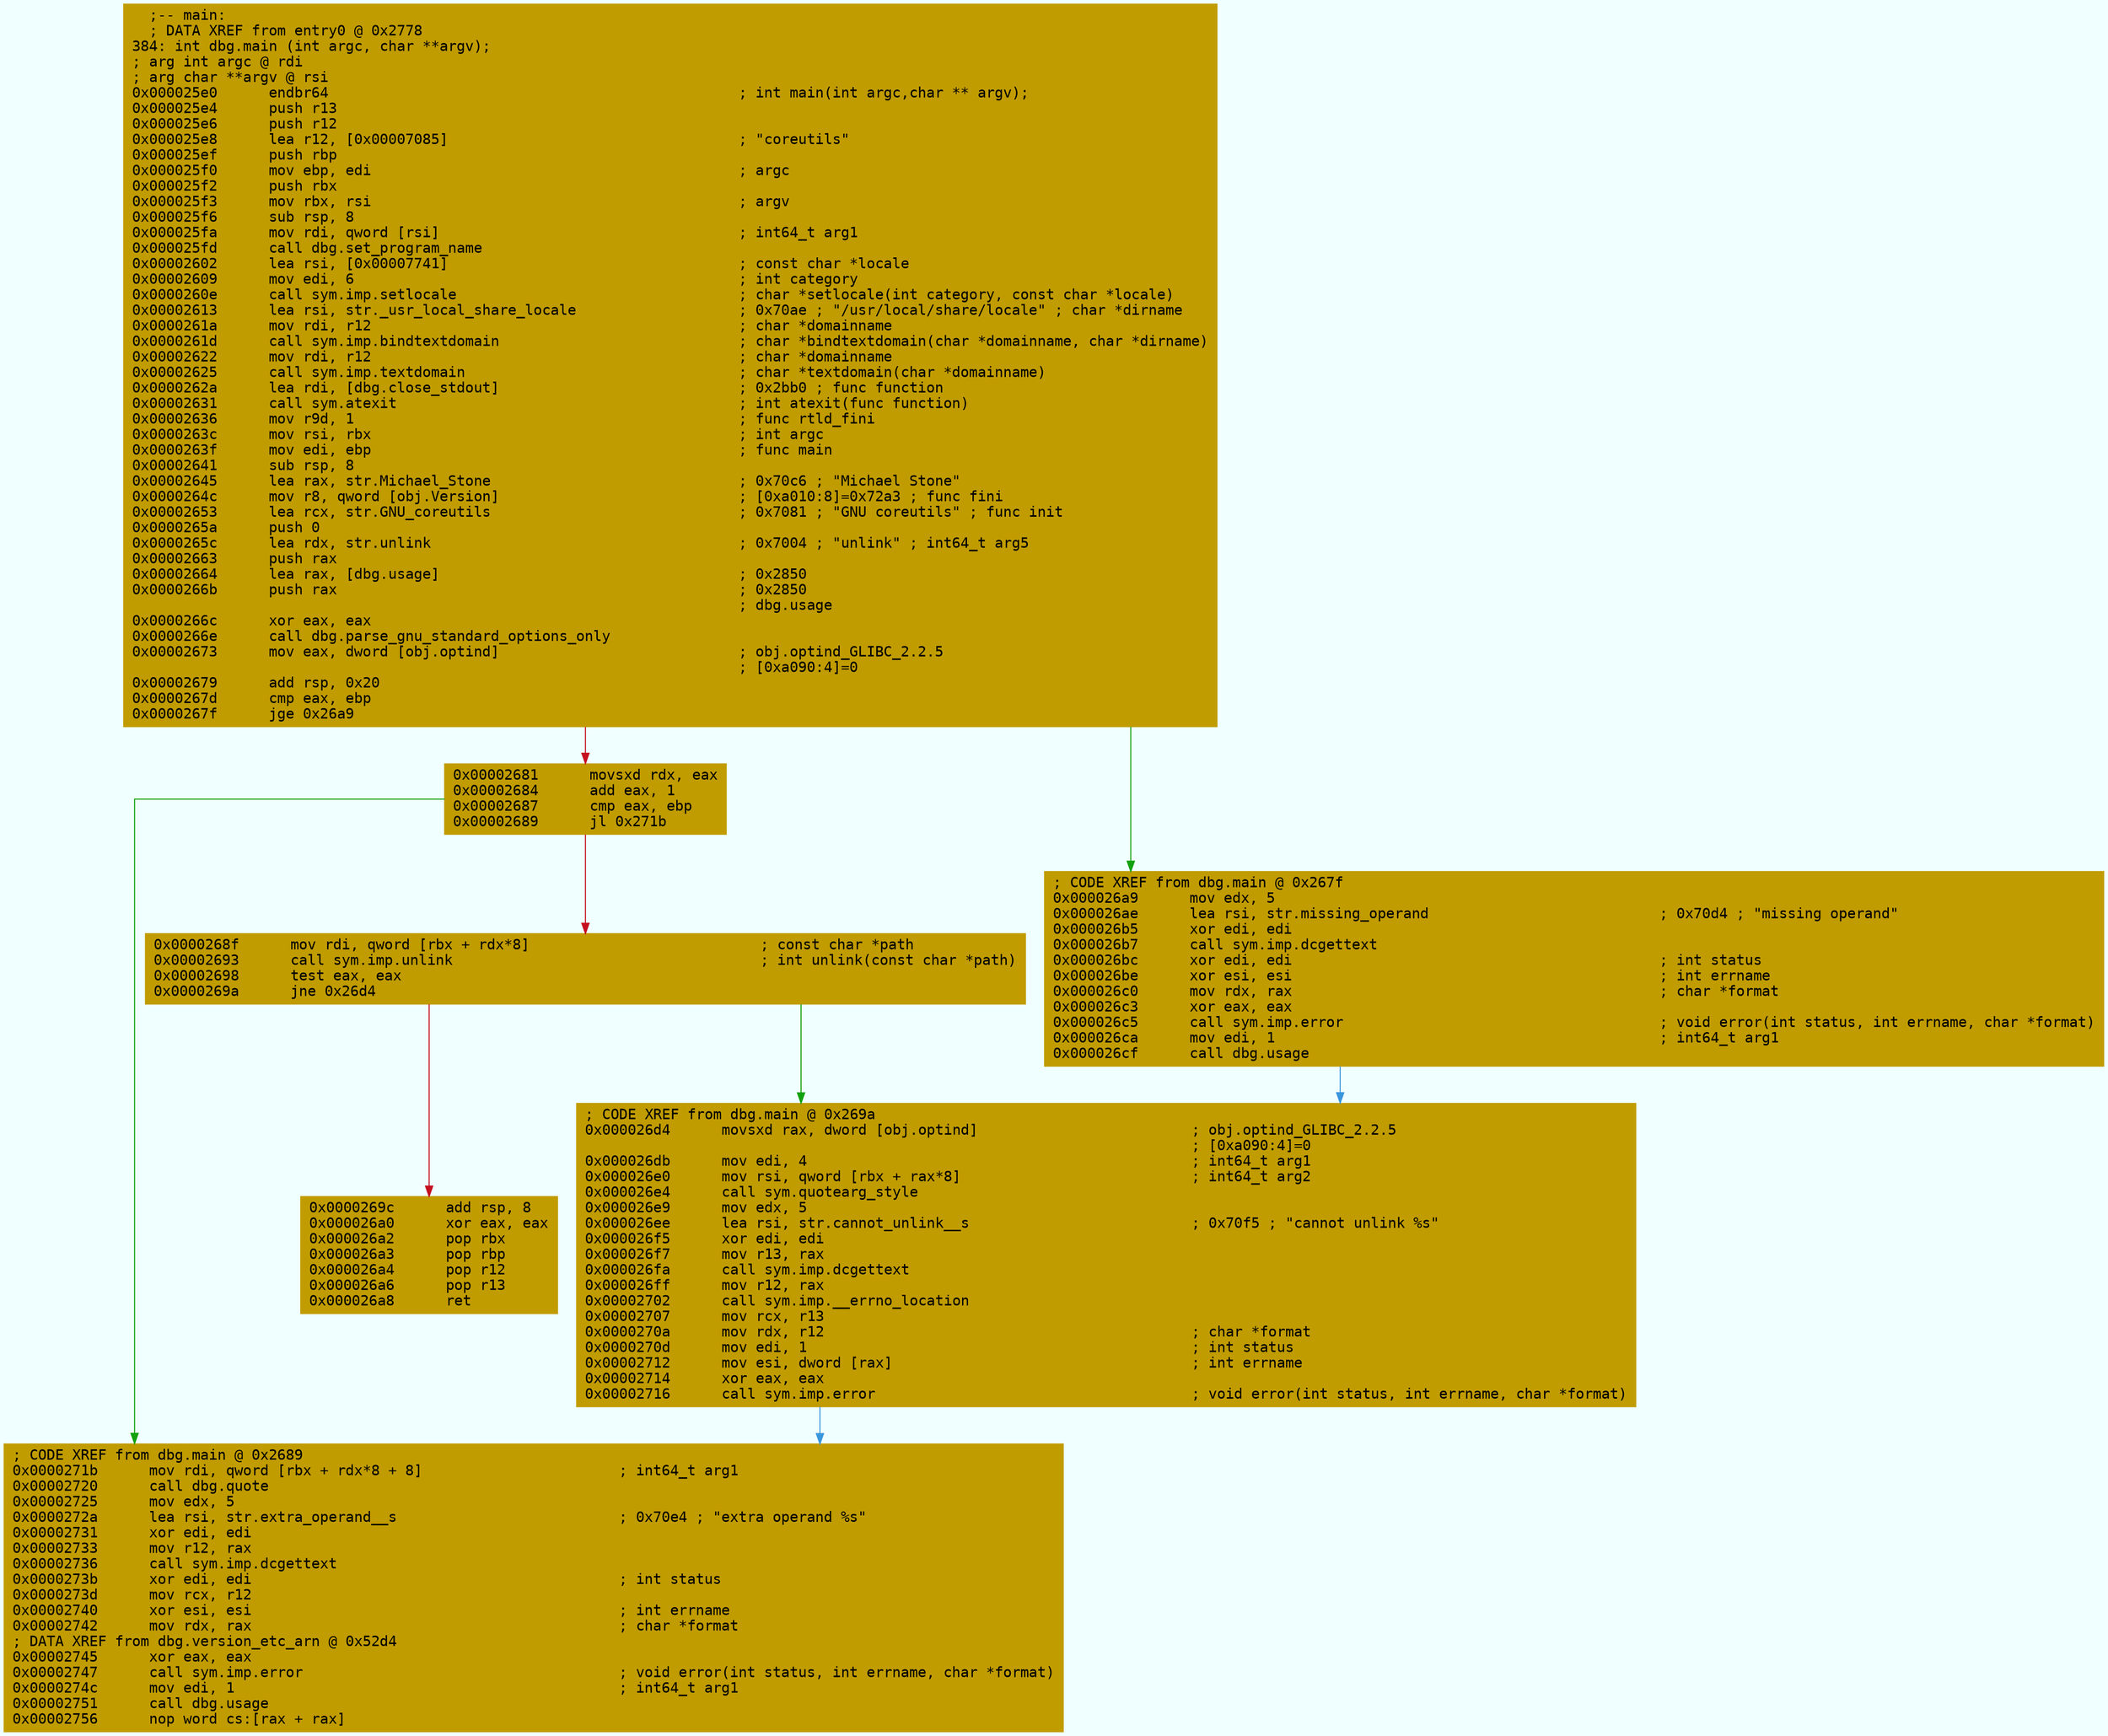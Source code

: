 digraph code {
	graph [bgcolor=azure fontsize=8 fontname="Courier" splines="ortho"];
	node [fillcolor=gray style=filled shape=box];
	edge [arrowhead="normal"];
	"0x000025e0" [URL="dbg.main/0x000025e0", fillcolor="#c19c00",color="#c19c00", fontname="Courier",label="  ;-- main:\l  ; DATA XREF from entry0 @ 0x2778\l384: int dbg.main (int argc, char **argv);\l; arg int argc @ rdi\l; arg char **argv @ rsi\l0x000025e0      endbr64                                                ; int main(int argc,char ** argv);\l0x000025e4      push r13\l0x000025e6      push r12\l0x000025e8      lea r12, [0x00007085]                                  ; \"coreutils\"\l0x000025ef      push rbp\l0x000025f0      mov ebp, edi                                           ; argc\l0x000025f2      push rbx\l0x000025f3      mov rbx, rsi                                           ; argv\l0x000025f6      sub rsp, 8\l0x000025fa      mov rdi, qword [rsi]                                   ; int64_t arg1\l0x000025fd      call dbg.set_program_name\l0x00002602      lea rsi, [0x00007741]                                  ; const char *locale\l0x00002609      mov edi, 6                                             ; int category\l0x0000260e      call sym.imp.setlocale                                 ; char *setlocale(int category, const char *locale)\l0x00002613      lea rsi, str._usr_local_share_locale                   ; 0x70ae ; \"/usr/local/share/locale\" ; char *dirname\l0x0000261a      mov rdi, r12                                           ; char *domainname\l0x0000261d      call sym.imp.bindtextdomain                            ; char *bindtextdomain(char *domainname, char *dirname)\l0x00002622      mov rdi, r12                                           ; char *domainname\l0x00002625      call sym.imp.textdomain                                ; char *textdomain(char *domainname)\l0x0000262a      lea rdi, [dbg.close_stdout]                            ; 0x2bb0 ; func function\l0x00002631      call sym.atexit                                        ; int atexit(func function)\l0x00002636      mov r9d, 1                                             ; func rtld_fini\l0x0000263c      mov rsi, rbx                                           ; int argc\l0x0000263f      mov edi, ebp                                           ; func main\l0x00002641      sub rsp, 8\l0x00002645      lea rax, str.Michael_Stone                             ; 0x70c6 ; \"Michael Stone\"\l0x0000264c      mov r8, qword [obj.Version]                            ; [0xa010:8]=0x72a3 ; func fini\l0x00002653      lea rcx, str.GNU_coreutils                             ; 0x7081 ; \"GNU coreutils\" ; func init\l0x0000265a      push 0\l0x0000265c      lea rdx, str.unlink                                    ; 0x7004 ; \"unlink\" ; int64_t arg5\l0x00002663      push rax\l0x00002664      lea rax, [dbg.usage]                                   ; 0x2850\l0x0000266b      push rax                                               ; 0x2850\l                                                                       ; dbg.usage\l0x0000266c      xor eax, eax\l0x0000266e      call dbg.parse_gnu_standard_options_only\l0x00002673      mov eax, dword [obj.optind]                            ; obj.optind_GLIBC_2.2.5\l                                                                       ; [0xa090:4]=0\l0x00002679      add rsp, 0x20\l0x0000267d      cmp eax, ebp\l0x0000267f      jge 0x26a9\l"]
	"0x00002681" [URL="dbg.main/0x00002681", fillcolor="#c19c00",color="#c19c00", fontname="Courier",label="0x00002681      movsxd rdx, eax\l0x00002684      add eax, 1\l0x00002687      cmp eax, ebp\l0x00002689      jl 0x271b\l"]
	"0x0000268f" [URL="dbg.main/0x0000268f", fillcolor="#c19c00",color="#c19c00", fontname="Courier",label="0x0000268f      mov rdi, qword [rbx + rdx*8]                           ; const char *path\l0x00002693      call sym.imp.unlink                                    ; int unlink(const char *path)\l0x00002698      test eax, eax\l0x0000269a      jne 0x26d4\l"]
	"0x0000269c" [URL="dbg.main/0x0000269c", fillcolor="#c19c00",color="#c19c00", fontname="Courier",label="0x0000269c      add rsp, 8\l0x000026a0      xor eax, eax\l0x000026a2      pop rbx\l0x000026a3      pop rbp\l0x000026a4      pop r12\l0x000026a6      pop r13\l0x000026a8      ret\l"]
	"0x000026a9" [URL="dbg.main/0x000026a9", fillcolor="#c19c00",color="#c19c00", fontname="Courier",label="; CODE XREF from dbg.main @ 0x267f\l0x000026a9      mov edx, 5\l0x000026ae      lea rsi, str.missing_operand                           ; 0x70d4 ; \"missing operand\"\l0x000026b5      xor edi, edi\l0x000026b7      call sym.imp.dcgettext\l0x000026bc      xor edi, edi                                           ; int status\l0x000026be      xor esi, esi                                           ; int errname\l0x000026c0      mov rdx, rax                                           ; char *format\l0x000026c3      xor eax, eax\l0x000026c5      call sym.imp.error                                     ; void error(int status, int errname, char *format)\l0x000026ca      mov edi, 1                                             ; int64_t arg1\l0x000026cf      call dbg.usage\l"]
	"0x000026d4" [URL="dbg.main/0x000026d4", fillcolor="#c19c00",color="#c19c00", fontname="Courier",label="; CODE XREF from dbg.main @ 0x269a\l0x000026d4      movsxd rax, dword [obj.optind]                         ; obj.optind_GLIBC_2.2.5\l                                                                       ; [0xa090:4]=0\l0x000026db      mov edi, 4                                             ; int64_t arg1\l0x000026e0      mov rsi, qword [rbx + rax*8]                           ; int64_t arg2\l0x000026e4      call sym.quotearg_style\l0x000026e9      mov edx, 5\l0x000026ee      lea rsi, str.cannot_unlink__s                          ; 0x70f5 ; \"cannot unlink %s\"\l0x000026f5      xor edi, edi\l0x000026f7      mov r13, rax\l0x000026fa      call sym.imp.dcgettext\l0x000026ff      mov r12, rax\l0x00002702      call sym.imp.__errno_location\l0x00002707      mov rcx, r13\l0x0000270a      mov rdx, r12                                           ; char *format\l0x0000270d      mov edi, 1                                             ; int status\l0x00002712      mov esi, dword [rax]                                   ; int errname\l0x00002714      xor eax, eax\l0x00002716      call sym.imp.error                                     ; void error(int status, int errname, char *format)\l"]
	"0x0000271b" [URL="dbg.main/0x0000271b", fillcolor="#c19c00",color="#c19c00", fontname="Courier",label="; CODE XREF from dbg.main @ 0x2689\l0x0000271b      mov rdi, qword [rbx + rdx*8 + 8]                       ; int64_t arg1\l0x00002720      call dbg.quote\l0x00002725      mov edx, 5\l0x0000272a      lea rsi, str.extra_operand__s                          ; 0x70e4 ; \"extra operand %s\"\l0x00002731      xor edi, edi\l0x00002733      mov r12, rax\l0x00002736      call sym.imp.dcgettext\l0x0000273b      xor edi, edi                                           ; int status\l0x0000273d      mov rcx, r12\l0x00002740      xor esi, esi                                           ; int errname\l0x00002742      mov rdx, rax                                           ; char *format\l; DATA XREF from dbg.version_etc_arn @ 0x52d4\l0x00002745      xor eax, eax\l0x00002747      call sym.imp.error                                     ; void error(int status, int errname, char *format)\l0x0000274c      mov edi, 1                                             ; int64_t arg1\l0x00002751      call dbg.usage\l0x00002756      nop word cs:[rax + rax]\l"]
        "0x000025e0" -> "0x000026a9" [color="#13a10e"];
        "0x000025e0" -> "0x00002681" [color="#c50f1f"];
        "0x00002681" -> "0x0000271b" [color="#13a10e"];
        "0x00002681" -> "0x0000268f" [color="#c50f1f"];
        "0x0000268f" -> "0x000026d4" [color="#13a10e"];
        "0x0000268f" -> "0x0000269c" [color="#c50f1f"];
        "0x000026a9" -> "0x000026d4" [color="#3a96dd"];
        "0x000026d4" -> "0x0000271b" [color="#3a96dd"];
}
